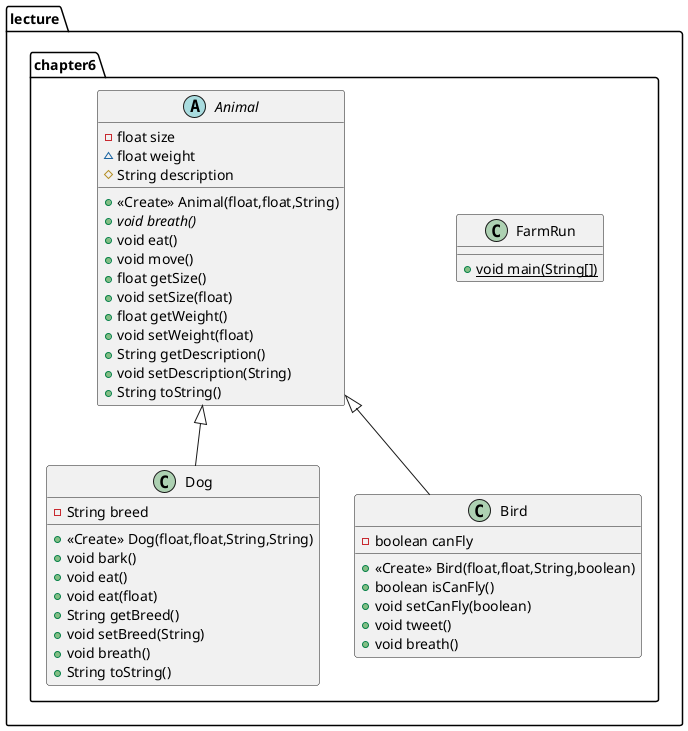 @startuml
class lecture.chapter6.FarmRun {
+ {static} void main(String[])
}
class lecture.chapter6.Dog {
- String breed
+ <<Create>> Dog(float,float,String,String)
+ void bark()
+ void eat()
+ void eat(float)
+ String getBreed()
+ void setBreed(String)
+ void breath()
+ String toString()
}
class lecture.chapter6.Bird {
- boolean canFly
+ <<Create>> Bird(float,float,String,boolean)
+ boolean isCanFly()
+ void setCanFly(boolean)
+ void tweet()
+ void breath()
}
abstract class lecture.chapter6.Animal {
- float size
~ float weight
# String description
+ <<Create>> Animal(float,float,String)
+ {abstract}void breath()
+ void eat()
+ void move()
+ float getSize()
+ void setSize(float)
+ float getWeight()
+ void setWeight(float)
+ String getDescription()
+ void setDescription(String)
+ String toString()
}


lecture.chapter6.Animal <|-- lecture.chapter6.Dog
lecture.chapter6.Animal <|-- lecture.chapter6.Bird
@enduml